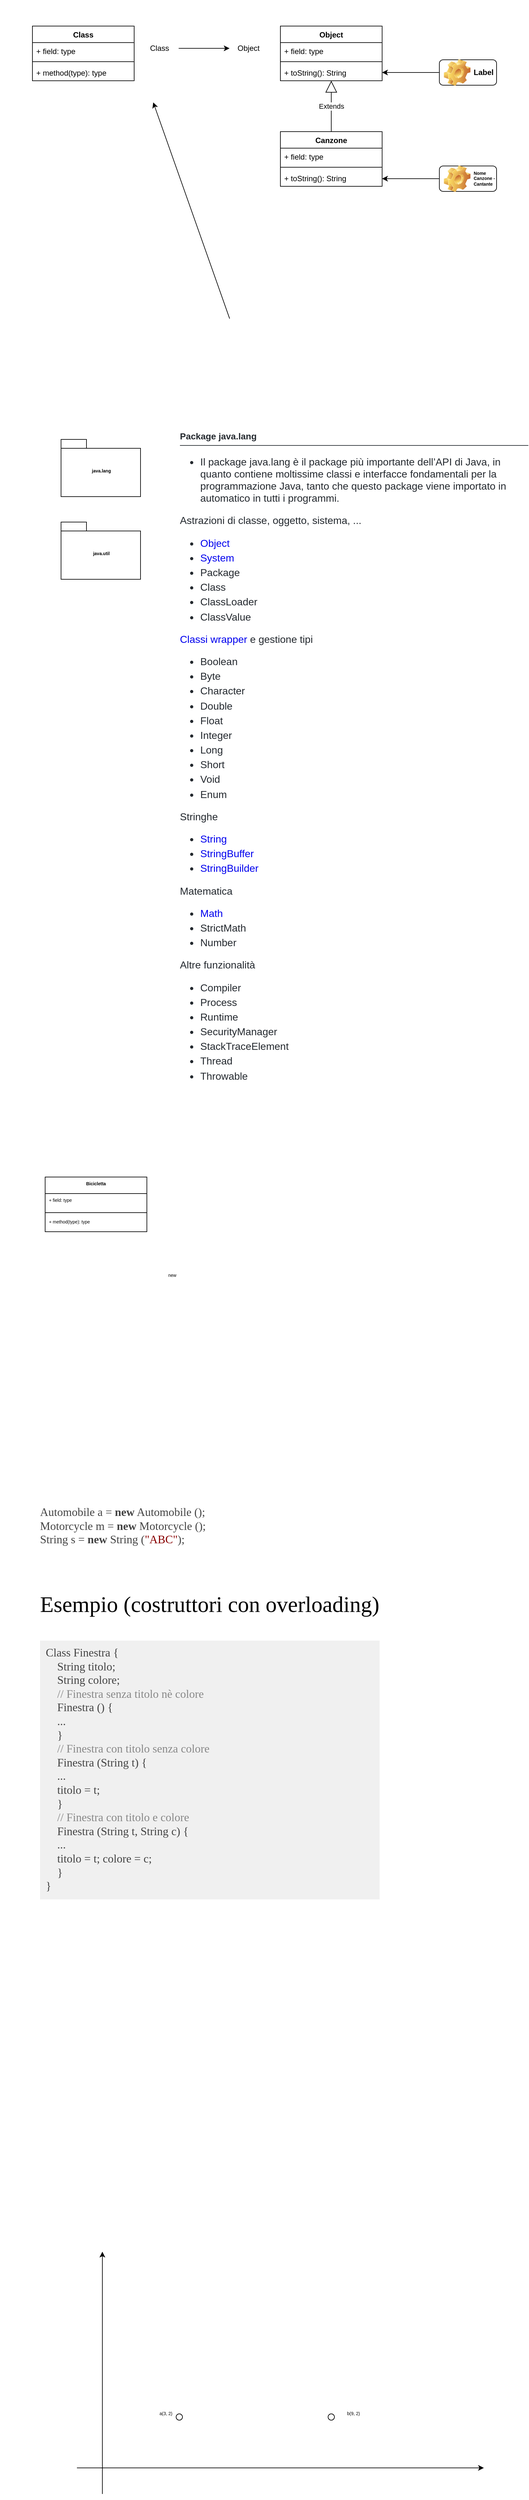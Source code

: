 <mxfile version="17.1.5" type="device"><diagram id="OhCMvSGXCiYNYvDkEmKx" name="Page-1"><mxGraphModel dx="948" dy="491" grid="1" gridSize="10" guides="1" tooltips="1" connect="1" arrows="1" fold="1" page="1" pageScale="1" pageWidth="827" pageHeight="1169" math="0" shadow="0"><root><mxCell id="0"/><mxCell id="1" parent="0"/><mxCell id="jwKFF5OsVbnVFl5u6LoQ-3" value="" style="edgeStyle=orthogonalEdgeStyle;rounded=0;orthogonalLoop=1;jettySize=auto;html=1;" edge="1" parent="1" source="jwKFF5OsVbnVFl5u6LoQ-1" target="jwKFF5OsVbnVFl5u6LoQ-2"><mxGeometry relative="1" as="geometry"/></mxCell><mxCell id="jwKFF5OsVbnVFl5u6LoQ-1" value="Class" style="text;html=1;strokeColor=none;fillColor=none;align=center;verticalAlign=middle;whiteSpace=wrap;rounded=0;" vertex="1" parent="1"><mxGeometry x="220" y="60" width="60" height="30" as="geometry"/></mxCell><mxCell id="jwKFF5OsVbnVFl5u6LoQ-2" value="Object" style="text;html=1;strokeColor=none;fillColor=none;align=center;verticalAlign=middle;whiteSpace=wrap;rounded=0;" vertex="1" parent="1"><mxGeometry x="360" y="60" width="60" height="30" as="geometry"/></mxCell><mxCell id="jwKFF5OsVbnVFl5u6LoQ-4" value="Object" style="swimlane;fontStyle=1;align=center;verticalAlign=top;childLayout=stackLayout;horizontal=1;startSize=26;horizontalStack=0;resizeParent=1;resizeParentMax=0;resizeLast=0;collapsible=1;marginBottom=0;" vertex="1" parent="1"><mxGeometry x="440" y="40" width="160" height="86" as="geometry"/></mxCell><mxCell id="jwKFF5OsVbnVFl5u6LoQ-5" value="+ field: type" style="text;strokeColor=none;fillColor=none;align=left;verticalAlign=top;spacingLeft=4;spacingRight=4;overflow=hidden;rotatable=0;points=[[0,0.5],[1,0.5]];portConstraint=eastwest;" vertex="1" parent="jwKFF5OsVbnVFl5u6LoQ-4"><mxGeometry y="26" width="160" height="26" as="geometry"/></mxCell><mxCell id="jwKFF5OsVbnVFl5u6LoQ-6" value="" style="line;strokeWidth=1;fillColor=none;align=left;verticalAlign=middle;spacingTop=-1;spacingLeft=3;spacingRight=3;rotatable=0;labelPosition=right;points=[];portConstraint=eastwest;" vertex="1" parent="jwKFF5OsVbnVFl5u6LoQ-4"><mxGeometry y="52" width="160" height="8" as="geometry"/></mxCell><mxCell id="jwKFF5OsVbnVFl5u6LoQ-7" value="+ toString(): String" style="text;strokeColor=none;fillColor=none;align=left;verticalAlign=top;spacingLeft=4;spacingRight=4;overflow=hidden;rotatable=0;points=[[0,0.5],[1,0.5]];portConstraint=eastwest;" vertex="1" parent="jwKFF5OsVbnVFl5u6LoQ-4"><mxGeometry y="60" width="160" height="26" as="geometry"/></mxCell><mxCell id="jwKFF5OsVbnVFl5u6LoQ-8" value="Class" style="swimlane;fontStyle=1;align=center;verticalAlign=top;childLayout=stackLayout;horizontal=1;startSize=26;horizontalStack=0;resizeParent=1;resizeParentMax=0;resizeLast=0;collapsible=1;marginBottom=0;" vertex="1" parent="1"><mxGeometry x="50" y="40" width="160" height="86" as="geometry"/></mxCell><mxCell id="jwKFF5OsVbnVFl5u6LoQ-9" value="+ field: type" style="text;strokeColor=none;fillColor=none;align=left;verticalAlign=top;spacingLeft=4;spacingRight=4;overflow=hidden;rotatable=0;points=[[0,0.5],[1,0.5]];portConstraint=eastwest;" vertex="1" parent="jwKFF5OsVbnVFl5u6LoQ-8"><mxGeometry y="26" width="160" height="26" as="geometry"/></mxCell><mxCell id="jwKFF5OsVbnVFl5u6LoQ-10" value="" style="line;strokeWidth=1;fillColor=none;align=left;verticalAlign=middle;spacingTop=-1;spacingLeft=3;spacingRight=3;rotatable=0;labelPosition=right;points=[];portConstraint=eastwest;" vertex="1" parent="jwKFF5OsVbnVFl5u6LoQ-8"><mxGeometry y="52" width="160" height="8" as="geometry"/></mxCell><mxCell id="jwKFF5OsVbnVFl5u6LoQ-11" value="+ method(type): type" style="text;strokeColor=none;fillColor=none;align=left;verticalAlign=top;spacingLeft=4;spacingRight=4;overflow=hidden;rotatable=0;points=[[0,0.5],[1,0.5]];portConstraint=eastwest;" vertex="1" parent="jwKFF5OsVbnVFl5u6LoQ-8"><mxGeometry y="60" width="160" height="26" as="geometry"/></mxCell><mxCell id="jwKFF5OsVbnVFl5u6LoQ-13" value="" style="edgeStyle=orthogonalEdgeStyle;rounded=0;orthogonalLoop=1;jettySize=auto;html=1;" edge="1" parent="1" source="jwKFF5OsVbnVFl5u6LoQ-12" target="jwKFF5OsVbnVFl5u6LoQ-7"><mxGeometry relative="1" as="geometry"/></mxCell><mxCell id="jwKFF5OsVbnVFl5u6LoQ-12" value="Label" style="label;whiteSpace=wrap;html=1;image=img/clipart/Gear_128x128.png" vertex="1" parent="1"><mxGeometry x="690" y="93" width="90" height="40" as="geometry"/></mxCell><mxCell id="jwKFF5OsVbnVFl5u6LoQ-14" value="Canzone" style="swimlane;fontStyle=1;align=center;verticalAlign=top;childLayout=stackLayout;horizontal=1;startSize=26;horizontalStack=0;resizeParent=1;resizeParentMax=0;resizeLast=0;collapsible=1;marginBottom=0;" vertex="1" parent="1"><mxGeometry x="440" y="206" width="160" height="86" as="geometry"/></mxCell><mxCell id="jwKFF5OsVbnVFl5u6LoQ-15" value="+ field: type" style="text;strokeColor=none;fillColor=none;align=left;verticalAlign=top;spacingLeft=4;spacingRight=4;overflow=hidden;rotatable=0;points=[[0,0.5],[1,0.5]];portConstraint=eastwest;" vertex="1" parent="jwKFF5OsVbnVFl5u6LoQ-14"><mxGeometry y="26" width="160" height="26" as="geometry"/></mxCell><mxCell id="jwKFF5OsVbnVFl5u6LoQ-16" value="" style="line;strokeWidth=1;fillColor=none;align=left;verticalAlign=middle;spacingTop=-1;spacingLeft=3;spacingRight=3;rotatable=0;labelPosition=right;points=[];portConstraint=eastwest;" vertex="1" parent="jwKFF5OsVbnVFl5u6LoQ-14"><mxGeometry y="52" width="160" height="8" as="geometry"/></mxCell><mxCell id="jwKFF5OsVbnVFl5u6LoQ-17" value="+ toString(): String" style="text;strokeColor=none;fillColor=none;align=left;verticalAlign=top;spacingLeft=4;spacingRight=4;overflow=hidden;rotatable=0;points=[[0,0.5],[1,0.5]];portConstraint=eastwest;" vertex="1" parent="jwKFF5OsVbnVFl5u6LoQ-14"><mxGeometry y="60" width="160" height="26" as="geometry"/></mxCell><mxCell id="jwKFF5OsVbnVFl5u6LoQ-19" value="Extends" style="endArrow=block;endSize=16;endFill=0;html=1;rounded=0;exitX=0.5;exitY=0;exitDx=0;exitDy=0;" edge="1" parent="1" source="jwKFF5OsVbnVFl5u6LoQ-14" target="jwKFF5OsVbnVFl5u6LoQ-7"><mxGeometry width="160" relative="1" as="geometry"><mxPoint x="340" y="210" as="sourcePoint"/><mxPoint x="500" y="210" as="targetPoint"/></mxGeometry></mxCell><mxCell id="jwKFF5OsVbnVFl5u6LoQ-20" value="" style="edgeStyle=orthogonalEdgeStyle;rounded=0;orthogonalLoop=1;jettySize=auto;html=1;" edge="1" source="jwKFF5OsVbnVFl5u6LoQ-21" parent="1"><mxGeometry relative="1" as="geometry"><mxPoint x="600" y="280" as="targetPoint"/></mxGeometry></mxCell><mxCell id="jwKFF5OsVbnVFl5u6LoQ-21" value="Nome Canzone - Cantante" style="label;whiteSpace=wrap;html=1;image=img/clipart/Gear_128x128.png;fontSize=7;" vertex="1" parent="1"><mxGeometry x="690" y="260" width="90" height="40" as="geometry"/></mxCell><mxCell id="jwKFF5OsVbnVFl5u6LoQ-23" value="" style="shape=image;verticalLabelPosition=bottom;labelBackgroundColor=default;verticalAlign=top;aspect=fixed;imageAspect=0;image=https://github.com/maboglia/CorsoJava/raw/master/appunti/img/PrimitiveVsReference.png;" vertex="1" parent="1"><mxGeometry x="70" y="400" width="520" height="217" as="geometry"/></mxCell><mxCell id="jwKFF5OsVbnVFl5u6LoQ-24" value="" style="endArrow=classic;html=1;rounded=0;fontSize=7;exitX=0.558;exitY=0.461;exitDx=0;exitDy=0;exitPerimeter=0;" edge="1" parent="1" source="jwKFF5OsVbnVFl5u6LoQ-23"><mxGeometry width="50" height="50" relative="1" as="geometry"><mxPoint x="430" y="390" as="sourcePoint"/><mxPoint x="240" y="160" as="targetPoint"/></mxGeometry></mxCell><mxCell id="jwKFF5OsVbnVFl5u6LoQ-25" value="java.lang" style="shape=folder;fontStyle=1;spacingTop=10;tabWidth=40;tabHeight=14;tabPosition=left;html=1;fontSize=7;" vertex="1" parent="1"><mxGeometry x="95" y="690" width="125" height="90" as="geometry"/></mxCell><mxCell id="jwKFF5OsVbnVFl5u6LoQ-26" value="java.util" style="shape=folder;fontStyle=1;spacingTop=10;tabWidth=40;tabHeight=14;tabPosition=left;html=1;fontSize=7;" vertex="1" parent="1"><mxGeometry x="95" y="820" width="125" height="90" as="geometry"/></mxCell><mxCell id="jwKFF5OsVbnVFl5u6LoQ-27" value="&lt;h1 dir=&quot;auto&quot; style=&quot;box-sizing: border-box; font-size: 2em; margin: 0px 0px 16px; font-weight: 600; line-height: 1.25; padding-bottom: 0.3em; border-bottom: 1px solid; color: rgb(36, 41, 47); font-style: normal; letter-spacing: normal; text-indent: 0px; text-transform: none; word-spacing: 0px; background-color: rgb(255, 255, 255);&quot;&gt;Package java.lang&lt;/h1&gt;&lt;ul dir=&quot;auto&quot; style=&quot;box-sizing: border-box; padding-left: 2em; margin-top: 0px; margin-bottom: 16px; color: rgb(36, 41, 47); font-size: 16px; font-style: normal; font-weight: 400; letter-spacing: normal; text-indent: 0px; text-transform: none; word-spacing: 0px; background-color: rgb(255, 255, 255);&quot;&gt;&lt;li style=&quot;box-sizing: border-box&quot;&gt;Il package java.lang è il package più importante dell’API di Java, in quanto contiene moltissime classi e interfacce fondamentali per la programmazione Java, tanto che questo package viene importato in automatico in tutti i programmi.&lt;/li&gt;&lt;/ul&gt;&lt;p dir=&quot;auto&quot; style=&quot;box-sizing: border-box; margin-top: 0px; margin-bottom: 16px; color: rgb(36, 41, 47); font-size: 16px; font-style: normal; font-weight: 400; letter-spacing: normal; text-indent: 0px; text-transform: none; word-spacing: 0px; background-color: rgb(255, 255, 255);&quot;&gt;Astrazioni di classe, oggetto, sistema, ...&lt;/p&gt;&lt;ul dir=&quot;auto&quot; style=&quot;box-sizing: border-box; padding-left: 2em; margin-top: 0px; margin-bottom: 16px; color: rgb(36, 41, 47); font-size: 16px; font-style: normal; font-weight: 400; letter-spacing: normal; text-indent: 0px; text-transform: none; word-spacing: 0px; background-color: rgb(255, 255, 255);&quot;&gt;&lt;li style=&quot;box-sizing: border-box&quot;&gt;&lt;a href=&quot;https://github.com/maboglia/CorsoJava/blob/master/appunti/API_Java/021_java_lang_Object.md&quot; style=&quot;box-sizing: border-box ; background-color: transparent ; text-decoration: none&quot;&gt;Object&lt;/a&gt;&lt;/li&gt;&lt;li style=&quot;box-sizing: border-box ; margin-top: 0.25em&quot;&gt;&lt;a href=&quot;https://github.com/maboglia/CorsoJava/blob/master/appunti/API_Java/021_java_lang_System.md&quot; style=&quot;box-sizing: border-box ; background-color: transparent ; text-decoration: none&quot;&gt;System&lt;/a&gt;&lt;/li&gt;&lt;li style=&quot;box-sizing: border-box ; margin-top: 0.25em&quot;&gt;Package&lt;/li&gt;&lt;li style=&quot;box-sizing: border-box ; margin-top: 0.25em&quot;&gt;Class&lt;/li&gt;&lt;li style=&quot;box-sizing: border-box ; margin-top: 0.25em&quot;&gt;ClassLoader&lt;/li&gt;&lt;li style=&quot;box-sizing: border-box ; margin-top: 0.25em&quot;&gt;ClassValue&lt;/li&gt;&lt;/ul&gt;&lt;p dir=&quot;auto&quot; style=&quot;box-sizing: border-box; margin-top: 0px; margin-bottom: 16px; color: rgb(36, 41, 47); font-size: 16px; font-style: normal; font-weight: 400; letter-spacing: normal; text-indent: 0px; text-transform: none; word-spacing: 0px; background-color: rgb(255, 255, 255);&quot;&gt;&lt;a href=&quot;https://github.com/maboglia/CorsoJava/blob/master/appunti/API_Java/021_Classi_wrapper.md&quot; style=&quot;box-sizing: border-box ; background-color: transparent ; text-decoration: none&quot;&gt;Classi wrapper&lt;/a&gt;&lt;span&gt;&amp;nbsp;&lt;/span&gt;e gestione tipi&lt;/p&gt;&lt;ul dir=&quot;auto&quot; style=&quot;box-sizing: border-box; padding-left: 2em; margin-top: 0px; margin-bottom: 16px; color: rgb(36, 41, 47); font-size: 16px; font-style: normal; font-weight: 400; letter-spacing: normal; text-indent: 0px; text-transform: none; word-spacing: 0px; background-color: rgb(255, 255, 255);&quot;&gt;&lt;li style=&quot;box-sizing: border-box&quot;&gt;Boolean&lt;/li&gt;&lt;li style=&quot;box-sizing: border-box ; margin-top: 0.25em&quot;&gt;Byte&lt;/li&gt;&lt;li style=&quot;box-sizing: border-box ; margin-top: 0.25em&quot;&gt;Character&lt;/li&gt;&lt;li style=&quot;box-sizing: border-box ; margin-top: 0.25em&quot;&gt;Double&lt;/li&gt;&lt;li style=&quot;box-sizing: border-box ; margin-top: 0.25em&quot;&gt;Float&lt;/li&gt;&lt;li style=&quot;box-sizing: border-box ; margin-top: 0.25em&quot;&gt;Integer&lt;/li&gt;&lt;li style=&quot;box-sizing: border-box ; margin-top: 0.25em&quot;&gt;Long&lt;/li&gt;&lt;li style=&quot;box-sizing: border-box ; margin-top: 0.25em&quot;&gt;Short&lt;/li&gt;&lt;li style=&quot;box-sizing: border-box ; margin-top: 0.25em&quot;&gt;Void&lt;/li&gt;&lt;li style=&quot;box-sizing: border-box ; margin-top: 0.25em&quot;&gt;Enum&lt;/li&gt;&lt;/ul&gt;&lt;p dir=&quot;auto&quot; style=&quot;box-sizing: border-box; margin-top: 0px; margin-bottom: 16px; color: rgb(36, 41, 47); font-size: 16px; font-style: normal; font-weight: 400; letter-spacing: normal; text-indent: 0px; text-transform: none; word-spacing: 0px; background-color: rgb(255, 255, 255);&quot;&gt;Stringhe&lt;/p&gt;&lt;ul dir=&quot;auto&quot; style=&quot;box-sizing: border-box; padding-left: 2em; margin-top: 0px; margin-bottom: 16px; color: rgb(36, 41, 47); font-size: 16px; font-style: normal; font-weight: 400; letter-spacing: normal; text-indent: 0px; text-transform: none; word-spacing: 0px; background-color: rgb(255, 255, 255);&quot;&gt;&lt;li style=&quot;box-sizing: border-box&quot;&gt;&lt;a href=&quot;https://github.com/maboglia/CorsoJava/blob/master/appunti/API_Java/007_stringhe.md&quot; style=&quot;box-sizing: border-box ; background-color: transparent ; text-decoration: none&quot;&gt;String&lt;/a&gt;&lt;/li&gt;&lt;li style=&quot;box-sizing: border-box ; margin-top: 0.25em&quot;&gt;&lt;a href=&quot;https://github.com/maboglia/CorsoJava/blob/master/appunti/API_Java/007_stringhe.md&quot; style=&quot;box-sizing: border-box ; background-color: transparent ; text-decoration: none&quot;&gt;StringBuffer&lt;/a&gt;&lt;/li&gt;&lt;li style=&quot;box-sizing: border-box ; margin-top: 0.25em&quot;&gt;&lt;a href=&quot;https://github.com/maboglia/CorsoJava/blob/master/appunti/API_Java/007_stringhe.md&quot; style=&quot;box-sizing: border-box ; background-color: transparent ; text-decoration: none&quot;&gt;StringBuilder&lt;/a&gt;&lt;/li&gt;&lt;/ul&gt;&lt;p dir=&quot;auto&quot; style=&quot;box-sizing: border-box; margin-top: 0px; margin-bottom: 16px; color: rgb(36, 41, 47); font-size: 16px; font-style: normal; font-weight: 400; letter-spacing: normal; text-indent: 0px; text-transform: none; word-spacing: 0px; background-color: rgb(255, 255, 255);&quot;&gt;Matematica&lt;/p&gt;&lt;ul dir=&quot;auto&quot; style=&quot;box-sizing: border-box; padding-left: 2em; margin-top: 0px; margin-bottom: 16px; color: rgb(36, 41, 47); font-size: 16px; font-style: normal; font-weight: 400; letter-spacing: normal; text-indent: 0px; text-transform: none; word-spacing: 0px; background-color: rgb(255, 255, 255);&quot;&gt;&lt;li style=&quot;box-sizing: border-box&quot;&gt;&lt;a href=&quot;https://github.com/maboglia/CorsoJava/blob/master/appunti/API_Java/021_java_lang_Math.md&quot; style=&quot;box-sizing: border-box ; background-color: transparent ; text-decoration: none&quot;&gt;Math&lt;/a&gt;&lt;/li&gt;&lt;li style=&quot;box-sizing: border-box ; margin-top: 0.25em&quot;&gt;StrictMath&lt;/li&gt;&lt;li style=&quot;box-sizing: border-box ; margin-top: 0.25em&quot;&gt;Number&lt;/li&gt;&lt;/ul&gt;&lt;p dir=&quot;auto&quot; style=&quot;box-sizing: border-box; margin-top: 0px; margin-bottom: 16px; color: rgb(36, 41, 47); font-size: 16px; font-style: normal; font-weight: 400; letter-spacing: normal; text-indent: 0px; text-transform: none; word-spacing: 0px; background-color: rgb(255, 255, 255);&quot;&gt;Altre funzionalità&lt;/p&gt;&lt;ul dir=&quot;auto&quot; style=&quot;box-sizing: border-box; padding-left: 2em; margin-top: 0px; margin-bottom: 16px; color: rgb(36, 41, 47); font-size: 16px; font-style: normal; font-weight: 400; letter-spacing: normal; text-indent: 0px; text-transform: none; word-spacing: 0px; background-color: rgb(255, 255, 255);&quot;&gt;&lt;li style=&quot;box-sizing: border-box&quot;&gt;Compiler&lt;/li&gt;&lt;li style=&quot;box-sizing: border-box ; margin-top: 0.25em&quot;&gt;Process&lt;/li&gt;&lt;li style=&quot;box-sizing: border-box ; margin-top: 0.25em&quot;&gt;Runtime&lt;/li&gt;&lt;li style=&quot;box-sizing: border-box ; margin-top: 0.25em&quot;&gt;SecurityManager&lt;/li&gt;&lt;li style=&quot;box-sizing: border-box ; margin-top: 0.25em&quot;&gt;StackTraceElement&lt;/li&gt;&lt;li style=&quot;box-sizing: border-box ; margin-top: 0.25em&quot;&gt;Thread&lt;/li&gt;&lt;li style=&quot;box-sizing: border-box ; margin-top: 0.25em&quot;&gt;Throwable&lt;/li&gt;&lt;/ul&gt;" style="text;whiteSpace=wrap;html=1;fontSize=7;" vertex="1" parent="1"><mxGeometry x="280" y="670" width="550" height="630" as="geometry"/></mxCell><mxCell id="jwKFF5OsVbnVFl5u6LoQ-28" value="Bicicletta" style="swimlane;fontStyle=1;align=center;verticalAlign=top;childLayout=stackLayout;horizontal=1;startSize=26;horizontalStack=0;resizeParent=1;resizeParentMax=0;resizeLast=0;collapsible=1;marginBottom=0;fontSize=7;" vertex="1" parent="1"><mxGeometry x="70" y="1850" width="160" height="86" as="geometry"/></mxCell><mxCell id="jwKFF5OsVbnVFl5u6LoQ-29" value="+ field: type" style="text;strokeColor=none;fillColor=none;align=left;verticalAlign=top;spacingLeft=4;spacingRight=4;overflow=hidden;rotatable=0;points=[[0,0.5],[1,0.5]];portConstraint=eastwest;fontSize=7;" vertex="1" parent="jwKFF5OsVbnVFl5u6LoQ-28"><mxGeometry y="26" width="160" height="26" as="geometry"/></mxCell><mxCell id="jwKFF5OsVbnVFl5u6LoQ-30" value="" style="line;strokeWidth=1;fillColor=none;align=left;verticalAlign=middle;spacingTop=-1;spacingLeft=3;spacingRight=3;rotatable=0;labelPosition=right;points=[];portConstraint=eastwest;fontSize=7;" vertex="1" parent="jwKFF5OsVbnVFl5u6LoQ-28"><mxGeometry y="52" width="160" height="8" as="geometry"/></mxCell><mxCell id="jwKFF5OsVbnVFl5u6LoQ-31" value="+ method(type): type" style="text;strokeColor=none;fillColor=none;align=left;verticalAlign=top;spacingLeft=4;spacingRight=4;overflow=hidden;rotatable=0;points=[[0,0.5],[1,0.5]];portConstraint=eastwest;fontSize=7;" vertex="1" parent="jwKFF5OsVbnVFl5u6LoQ-28"><mxGeometry y="60" width="160" height="26" as="geometry"/></mxCell><mxCell id="jwKFF5OsVbnVFl5u6LoQ-33" value="new" style="text;html=1;strokeColor=none;fillColor=none;align=center;verticalAlign=middle;whiteSpace=wrap;rounded=0;fontSize=7;" vertex="1" parent="1"><mxGeometry x="240" y="1990" width="60" height="30" as="geometry"/></mxCell><mxCell id="jwKFF5OsVbnVFl5u6LoQ-34" value="" style="shape=image;verticalLabelPosition=bottom;labelBackgroundColor=default;verticalAlign=top;aspect=fixed;imageAspect=0;image=https://www.vespashop-bestmotor.com/34323-large_default/myland-bicicletta-city-donna-28-6v-alluminio-tg-46-acqua-marina.jpg;fontStyle=1" vertex="1" parent="1"><mxGeometry x="310" y="1850" width="110" height="110" as="geometry"/></mxCell><mxCell id="jwKFF5OsVbnVFl5u6LoQ-35" value="" style="shape=image;verticalLabelPosition=bottom;labelBackgroundColor=default;verticalAlign=top;aspect=fixed;imageAspect=0;image=https://www.vespashop-bestmotor.com/34323-large_default/myland-bicicletta-city-donna-28-6v-alluminio-tg-46-acqua-marina.jpg;fontStyle=1" vertex="1" parent="1"><mxGeometry x="320" y="1950" width="110" height="110" as="geometry"/></mxCell><mxCell id="jwKFF5OsVbnVFl5u6LoQ-36" value="" style="shape=image;verticalLabelPosition=bottom;labelBackgroundColor=default;verticalAlign=top;aspect=fixed;imageAspect=0;image=https://raw.githubusercontent.com/maboglia/CorsoJava/master/appunti/img/Language/01_lang_base/03_system/developing.png;" vertex="1" parent="1"><mxGeometry x="90" y="2130" width="561.15" height="150" as="geometry"/></mxCell><mxCell id="jwKFF5OsVbnVFl5u6LoQ-37" value="&lt;div class=&quot;remark-code-line&quot; style=&quot;min-height: 1em; color: rgb(68, 68, 68); font-family: &amp;quot;ubuntu mono&amp;quot;; font-size: 18px; font-style: normal; font-weight: 400; letter-spacing: normal; text-indent: 0px; text-transform: none; word-spacing: 0px;&quot;&gt;Automobile a = &lt;span class=&quot;hljs-keyword&quot; style=&quot;font-weight: bold&quot;&gt;new&lt;/span&gt; Automobile ();&lt;/div&gt;&lt;div class=&quot;remark-code-line&quot; style=&quot;min-height: 1em; color: rgb(68, 68, 68); font-family: &amp;quot;ubuntu mono&amp;quot;; font-size: 18px; font-style: normal; font-weight: 400; letter-spacing: normal; text-indent: 0px; text-transform: none; word-spacing: 0px;&quot;&gt;Motorcycle m = &lt;span class=&quot;hljs-keyword&quot; style=&quot;font-weight: bold&quot;&gt;new&lt;/span&gt; Motorcycle ();&lt;/div&gt;&lt;div class=&quot;remark-code-line&quot; style=&quot;min-height: 1em; color: rgb(68, 68, 68); font-family: &amp;quot;ubuntu mono&amp;quot;; font-size: 18px; font-style: normal; font-weight: 400; letter-spacing: normal; text-indent: 0px; text-transform: none; word-spacing: 0px;&quot;&gt;String s = &lt;span class=&quot;hljs-keyword&quot; style=&quot;font-weight: bold&quot;&gt;new&lt;/span&gt; String (&lt;span class=&quot;hljs-string&quot; style=&quot;color: rgb(136 , 0 , 0)&quot;&gt;&quot;ABC&quot;&lt;/span&gt;);&lt;/div&gt;" style="text;whiteSpace=wrap;html=1;fontSize=7;" vertex="1" parent="1"><mxGeometry x="60" y="2360" width="290" height="70" as="geometry"/></mxCell><mxCell id="jwKFF5OsVbnVFl5u6LoQ-38" value="&lt;h3 id=&quot;esempio-costruttori-con-overloading-&quot; style=&quot;font-family: &amp;quot;yanone kaffeesatz&amp;quot;; font-weight: normal; font-size: 35px; color: rgb(0, 0, 0); font-style: normal; letter-spacing: normal; text-indent: 0px; text-transform: none; word-spacing: 0px;&quot;&gt;Esempio (costruttori con overloading)&lt;/h3&gt;&lt;pre style=&quot;color: rgb(0 , 0 , 0) ; font-size: 20px ; font-style: normal ; font-weight: 400 ; letter-spacing: normal ; text-indent: 0px ; text-transform: none ; word-spacing: 0px&quot;&gt;&lt;code class=&quot;java hljs remark-code&quot; style=&quot;font-size: 18px ; font-family: &amp;quot;ubuntu mono&amp;quot; ; display: block ; overflow-x: auto ; padding: 0.5em ; background: rgb(240 , 240 , 240) ; color: rgb(68 , 68 , 68)&quot;&gt;&lt;div class=&quot;remark-code-line&quot; style=&quot;min-height: 1em&quot;&gt;Class Finestra {&lt;/div&gt;&lt;div class=&quot;remark-code-line&quot; style=&quot;min-height: 1em&quot;&gt;    String titolo;&lt;/div&gt;&lt;div class=&quot;remark-code-line&quot; style=&quot;min-height: 1em&quot;&gt;    String colore;&lt;/div&gt;&lt;div class=&quot;remark-code-line&quot; style=&quot;min-height: 1em&quot;&gt;    &lt;span class=&quot;hljs-comment&quot; style=&quot;color: rgb(136 , 136 , 136)&quot;&gt;// Finestra senza titolo nè colore&lt;/span&gt;&lt;/div&gt;&lt;div class=&quot;remark-code-line&quot; style=&quot;min-height: 1em&quot;&gt;    Finestra () {&lt;/div&gt;&lt;div class=&quot;remark-code-line&quot; style=&quot;min-height: 1em&quot;&gt;    ...&lt;/div&gt;&lt;div class=&quot;remark-code-line&quot; style=&quot;min-height: 1em&quot;&gt;    }&lt;/div&gt;&lt;div class=&quot;remark-code-line&quot; style=&quot;min-height: 1em&quot;&gt;    &lt;span class=&quot;hljs-comment&quot; style=&quot;color: rgb(136 , 136 , 136)&quot;&gt;// Finestra con titolo senza colore&lt;/span&gt;&lt;/div&gt;&lt;div class=&quot;remark-code-line&quot; style=&quot;min-height: 1em&quot;&gt;    Finestra (String t) {&lt;/div&gt;&lt;div class=&quot;remark-code-line&quot; style=&quot;min-height: 1em&quot;&gt;    ...&lt;/div&gt;&lt;div class=&quot;remark-code-line&quot; style=&quot;min-height: 1em&quot;&gt;    titolo = t;&lt;/div&gt;&lt;div class=&quot;remark-code-line&quot; style=&quot;min-height: 1em&quot;&gt;    }&lt;/div&gt;&lt;div class=&quot;remark-code-line&quot; style=&quot;min-height: 1em&quot;&gt;    &lt;span class=&quot;hljs-comment&quot; style=&quot;color: rgb(136 , 136 , 136)&quot;&gt;// Finestra con titolo e colore&lt;/span&gt;&lt;/div&gt;&lt;div class=&quot;remark-code-line&quot; style=&quot;min-height: 1em&quot;&gt;    Finestra (String t, String c) {&lt;/div&gt;&lt;div class=&quot;remark-code-line&quot; style=&quot;min-height: 1em&quot;&gt;    ...&lt;/div&gt;&lt;div class=&quot;remark-code-line&quot; style=&quot;min-height: 1em&quot;&gt;    titolo = t; colore = c;&lt;/div&gt;&lt;div class=&quot;remark-code-line&quot; style=&quot;min-height: 1em&quot;&gt;    }&lt;/div&gt;&lt;div class=&quot;remark-code-line&quot; style=&quot;min-height: 1em&quot;&gt;}&lt;/div&gt;&lt;/code&gt;&lt;/pre&gt;" style="text;whiteSpace=wrap;html=1;fontSize=7;" vertex="1" parent="1"><mxGeometry x="60" y="2460" width="550" height="460" as="geometry"/></mxCell><mxCell id="jwKFF5OsVbnVFl5u6LoQ-39" value="" style="endArrow=classic;html=1;rounded=0;fontSize=7;" edge="1" parent="1"><mxGeometry width="50" height="50" relative="1" as="geometry"><mxPoint x="160" y="3921" as="sourcePoint"/><mxPoint x="160" y="3540" as="targetPoint"/></mxGeometry></mxCell><mxCell id="jwKFF5OsVbnVFl5u6LoQ-40" value="" style="endArrow=classic;html=1;rounded=0;fontSize=7;" edge="1" parent="1"><mxGeometry width="50" height="50" relative="1" as="geometry"><mxPoint x="120" y="3880" as="sourcePoint"/><mxPoint x="760" y="3880" as="targetPoint"/></mxGeometry></mxCell><mxCell id="jwKFF5OsVbnVFl5u6LoQ-41" value="a(3, 2)" style="text;html=1;strokeColor=none;fillColor=none;align=center;verticalAlign=middle;whiteSpace=wrap;rounded=0;fontSize=7;" vertex="1" parent="1"><mxGeometry x="230" y="3780" width="60" height="30" as="geometry"/></mxCell><mxCell id="jwKFF5OsVbnVFl5u6LoQ-42" value="" style="ellipse;whiteSpace=wrap;html=1;aspect=fixed;fontSize=7;" vertex="1" parent="1"><mxGeometry x="NaN" y="NaN" height="NaN" as="geometry"/></mxCell><mxCell id="jwKFF5OsVbnVFl5u6LoQ-43" value="" style="ellipse;whiteSpace=wrap;html=1;fontSize=7;" vertex="1" parent="1"><mxGeometry x="276" y="3795" width="10" height="10" as="geometry"/></mxCell><mxCell id="jwKFF5OsVbnVFl5u6LoQ-44" value="" style="ellipse;whiteSpace=wrap;html=1;fontSize=7;" vertex="1" parent="1"><mxGeometry x="515" y="3795" width="10" height="10" as="geometry"/></mxCell><mxCell id="jwKFF5OsVbnVFl5u6LoQ-45" value="b(9, 2)" style="text;html=1;strokeColor=none;fillColor=none;align=center;verticalAlign=middle;whiteSpace=wrap;rounded=0;fontSize=7;" vertex="1" parent="1"><mxGeometry x="525" y="3780" width="60" height="30" as="geometry"/></mxCell></root></mxGraphModel></diagram></mxfile>